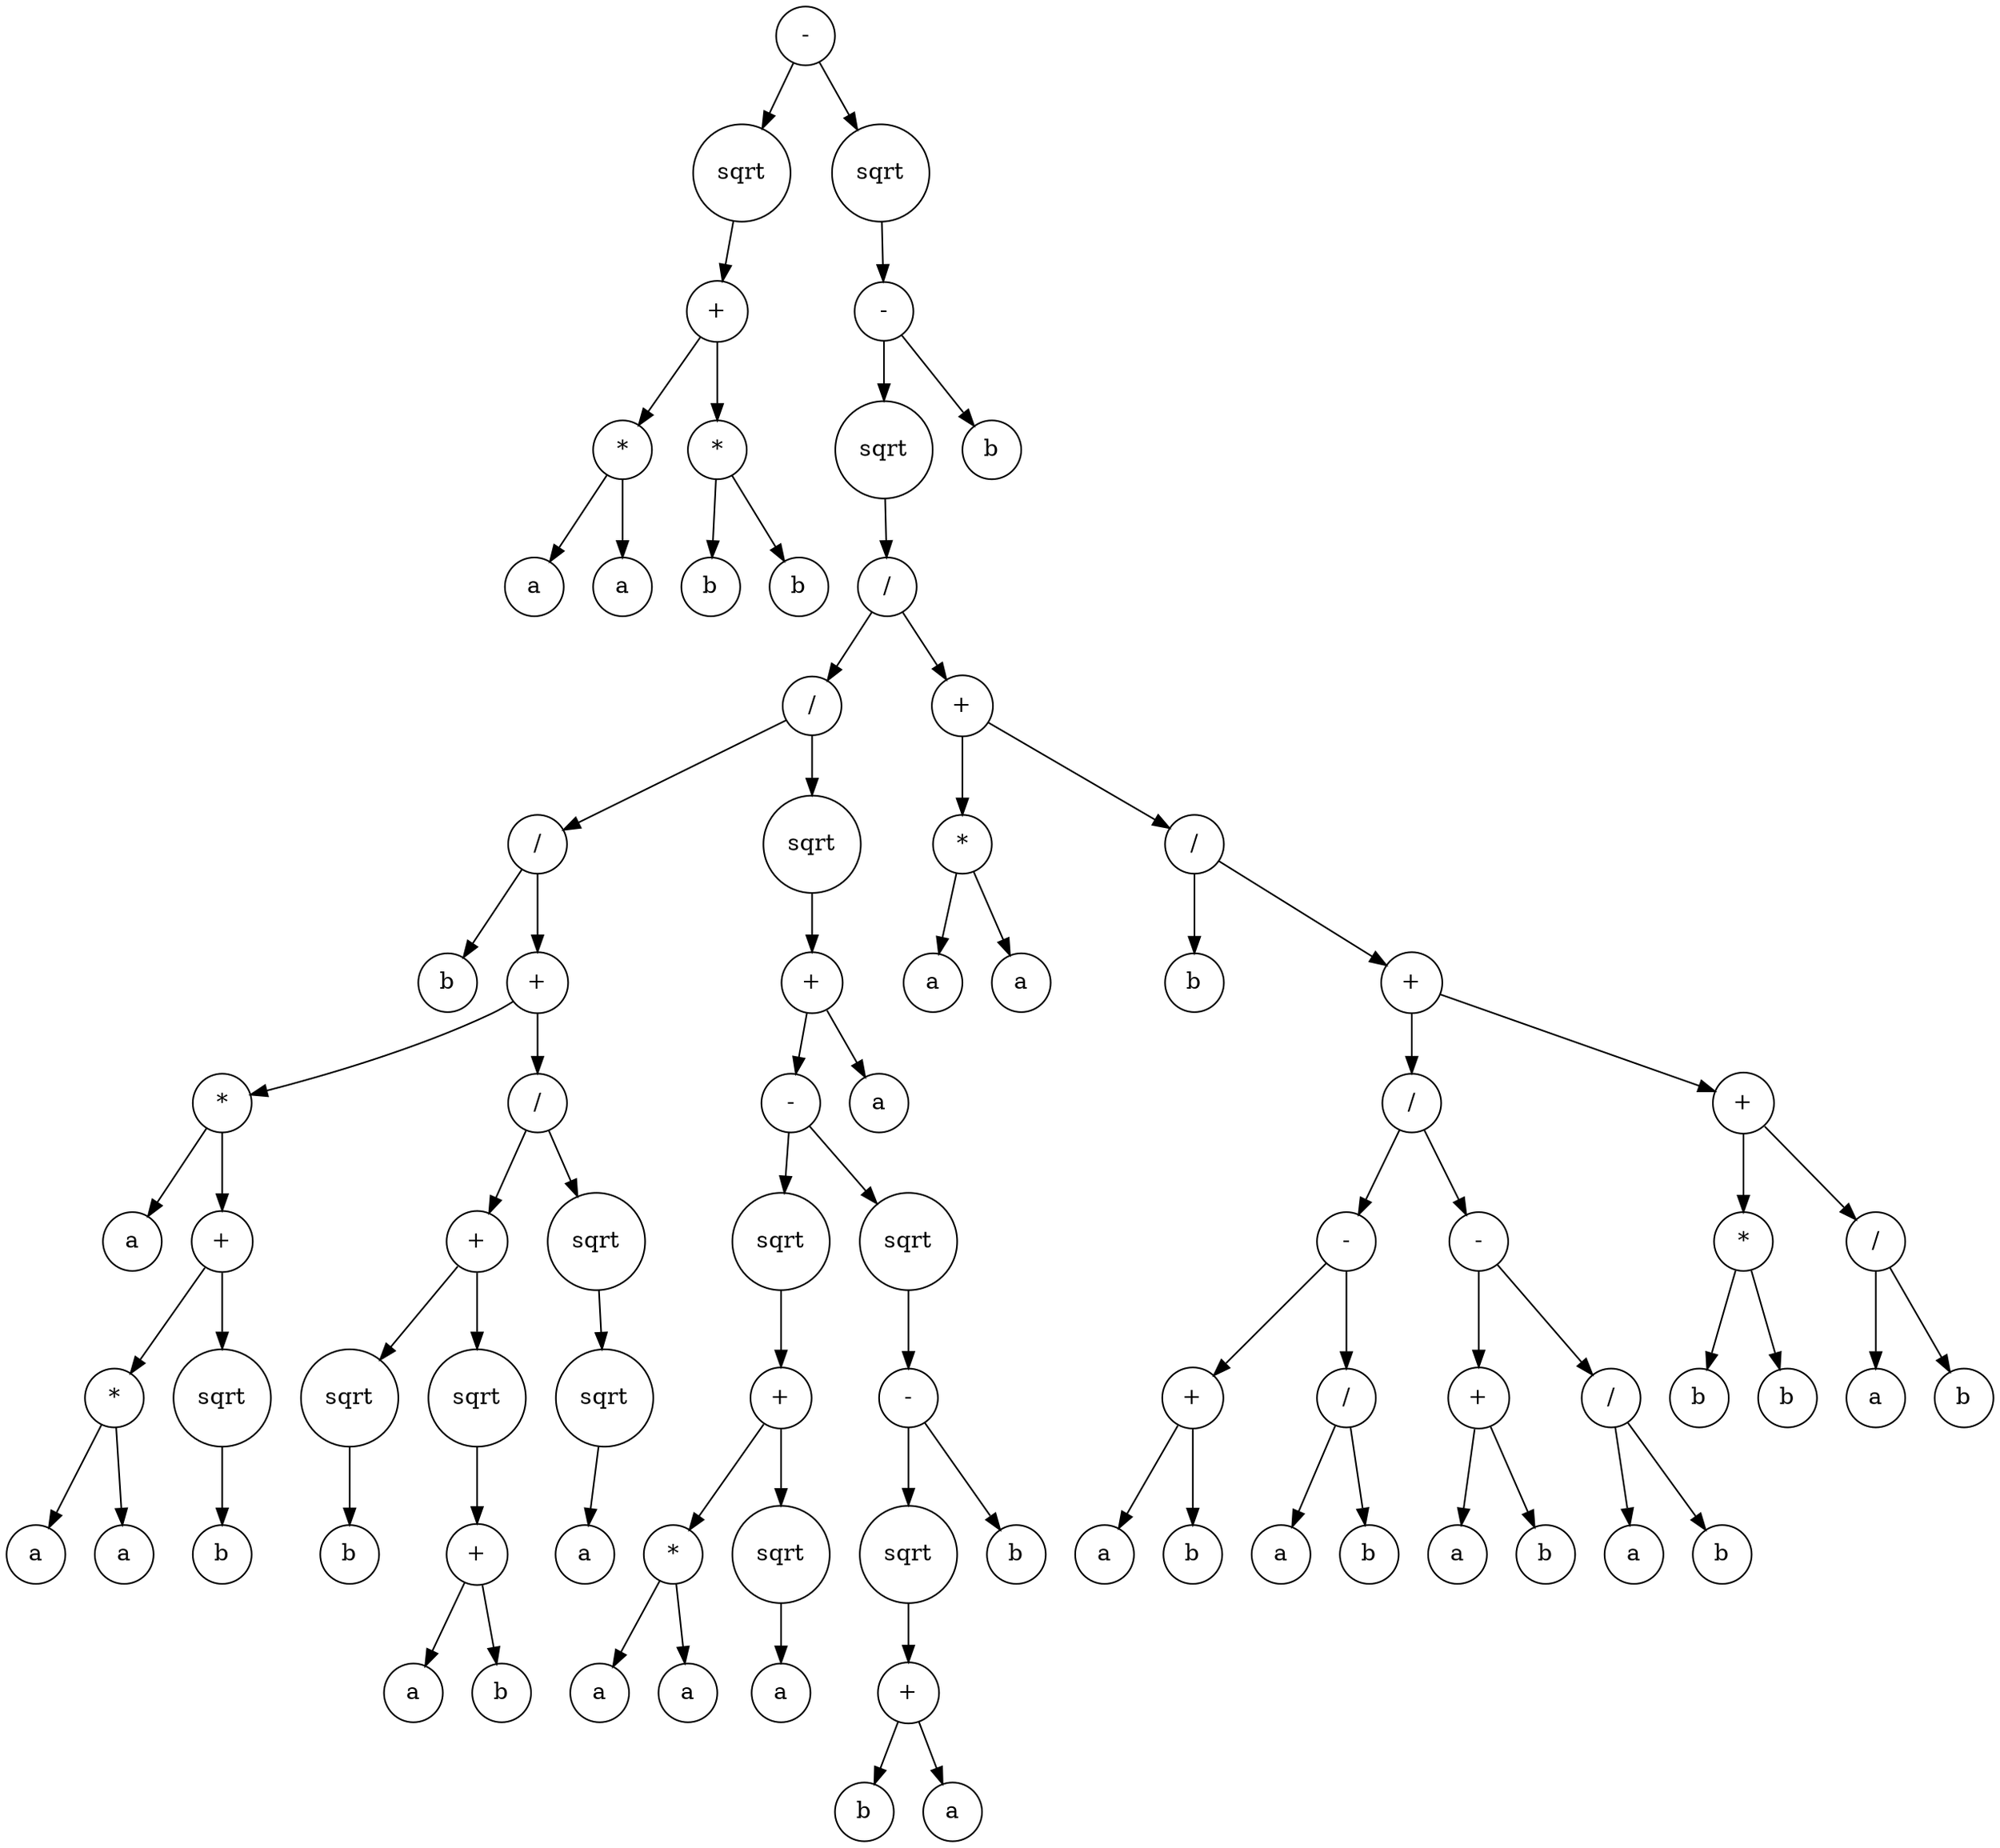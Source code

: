 digraph g {
graph [ordering=out];
node [shape=circle];
n[label = "-"];
n0[label = "sqrt"];
n00[label = "+"];
n000[label = "*"];
n0000[label = "a"];
n000 -> n0000;
n0001[label = "a"];
n000 -> n0001;
n00 -> n000;
n001[label = "*"];
n0010[label = "b"];
n001 -> n0010;
n0011[label = "b"];
n001 -> n0011;
n00 -> n001;
n0 -> n00;
n -> n0;
n1[label = "sqrt"];
n10[label = "-"];
n100[label = "sqrt"];
n1000[label = "/"];
n10000[label = "/"];
n100000[label = "/"];
n1000000[label = "b"];
n100000 -> n1000000;
n1000001[label = "+"];
n10000010[label = "*"];
n100000100[label = "a"];
n10000010 -> n100000100;
n100000101[label = "+"];
n1000001010[label = "*"];
n10000010100[label = "a"];
n1000001010 -> n10000010100;
n10000010101[label = "a"];
n1000001010 -> n10000010101;
n100000101 -> n1000001010;
n1000001011[label = "sqrt"];
n10000010110[label = "b"];
n1000001011 -> n10000010110;
n100000101 -> n1000001011;
n10000010 -> n100000101;
n1000001 -> n10000010;
n10000011[label = "/"];
n100000110[label = "+"];
n1000001100[label = "sqrt"];
n10000011000[label = "b"];
n1000001100 -> n10000011000;
n100000110 -> n1000001100;
n1000001101[label = "sqrt"];
n10000011010[label = "+"];
n100000110100[label = "a"];
n10000011010 -> n100000110100;
n100000110101[label = "b"];
n10000011010 -> n100000110101;
n1000001101 -> n10000011010;
n100000110 -> n1000001101;
n10000011 -> n100000110;
n100000111[label = "sqrt"];
n1000001110[label = "sqrt"];
n10000011100[label = "a"];
n1000001110 -> n10000011100;
n100000111 -> n1000001110;
n10000011 -> n100000111;
n1000001 -> n10000011;
n100000 -> n1000001;
n10000 -> n100000;
n100001[label = "sqrt"];
n1000010[label = "+"];
n10000100[label = "-"];
n100001000[label = "sqrt"];
n1000010000[label = "+"];
n10000100000[label = "*"];
n100001000000[label = "a"];
n10000100000 -> n100001000000;
n100001000001[label = "a"];
n10000100000 -> n100001000001;
n1000010000 -> n10000100000;
n10000100001[label = "sqrt"];
n100001000010[label = "a"];
n10000100001 -> n100001000010;
n1000010000 -> n10000100001;
n100001000 -> n1000010000;
n10000100 -> n100001000;
n100001001[label = "sqrt"];
n1000010010[label = "-"];
n10000100100[label = "sqrt"];
n100001001000[label = "+"];
n1000010010000[label = "b"];
n100001001000 -> n1000010010000;
n1000010010001[label = "a"];
n100001001000 -> n1000010010001;
n10000100100 -> n100001001000;
n1000010010 -> n10000100100;
n10000100101[label = "b"];
n1000010010 -> n10000100101;
n100001001 -> n1000010010;
n10000100 -> n100001001;
n1000010 -> n10000100;
n10000101[label = "a"];
n1000010 -> n10000101;
n100001 -> n1000010;
n10000 -> n100001;
n1000 -> n10000;
n10001[label = "+"];
n100010[label = "*"];
n1000100[label = "a"];
n100010 -> n1000100;
n1000101[label = "a"];
n100010 -> n1000101;
n10001 -> n100010;
n100011[label = "/"];
n1000110[label = "b"];
n100011 -> n1000110;
n1000111[label = "+"];
n10001110[label = "/"];
n100011100[label = "-"];
n1000111000[label = "+"];
n10001110000[label = "a"];
n1000111000 -> n10001110000;
n10001110001[label = "b"];
n1000111000 -> n10001110001;
n100011100 -> n1000111000;
n1000111001[label = "/"];
n10001110010[label = "a"];
n1000111001 -> n10001110010;
n10001110011[label = "b"];
n1000111001 -> n10001110011;
n100011100 -> n1000111001;
n10001110 -> n100011100;
n100011101[label = "-"];
n1000111010[label = "+"];
n10001110100[label = "a"];
n1000111010 -> n10001110100;
n10001110101[label = "b"];
n1000111010 -> n10001110101;
n100011101 -> n1000111010;
n1000111011[label = "/"];
n10001110110[label = "a"];
n1000111011 -> n10001110110;
n10001110111[label = "b"];
n1000111011 -> n10001110111;
n100011101 -> n1000111011;
n10001110 -> n100011101;
n1000111 -> n10001110;
n10001111[label = "+"];
n100011110[label = "*"];
n1000111100[label = "b"];
n100011110 -> n1000111100;
n1000111101[label = "b"];
n100011110 -> n1000111101;
n10001111 -> n100011110;
n100011111[label = "/"];
n1000111110[label = "a"];
n100011111 -> n1000111110;
n1000111111[label = "b"];
n100011111 -> n1000111111;
n10001111 -> n100011111;
n1000111 -> n10001111;
n100011 -> n1000111;
n10001 -> n100011;
n1000 -> n10001;
n100 -> n1000;
n10 -> n100;
n101[label = "b"];
n10 -> n101;
n1 -> n10;
n -> n1;
}
